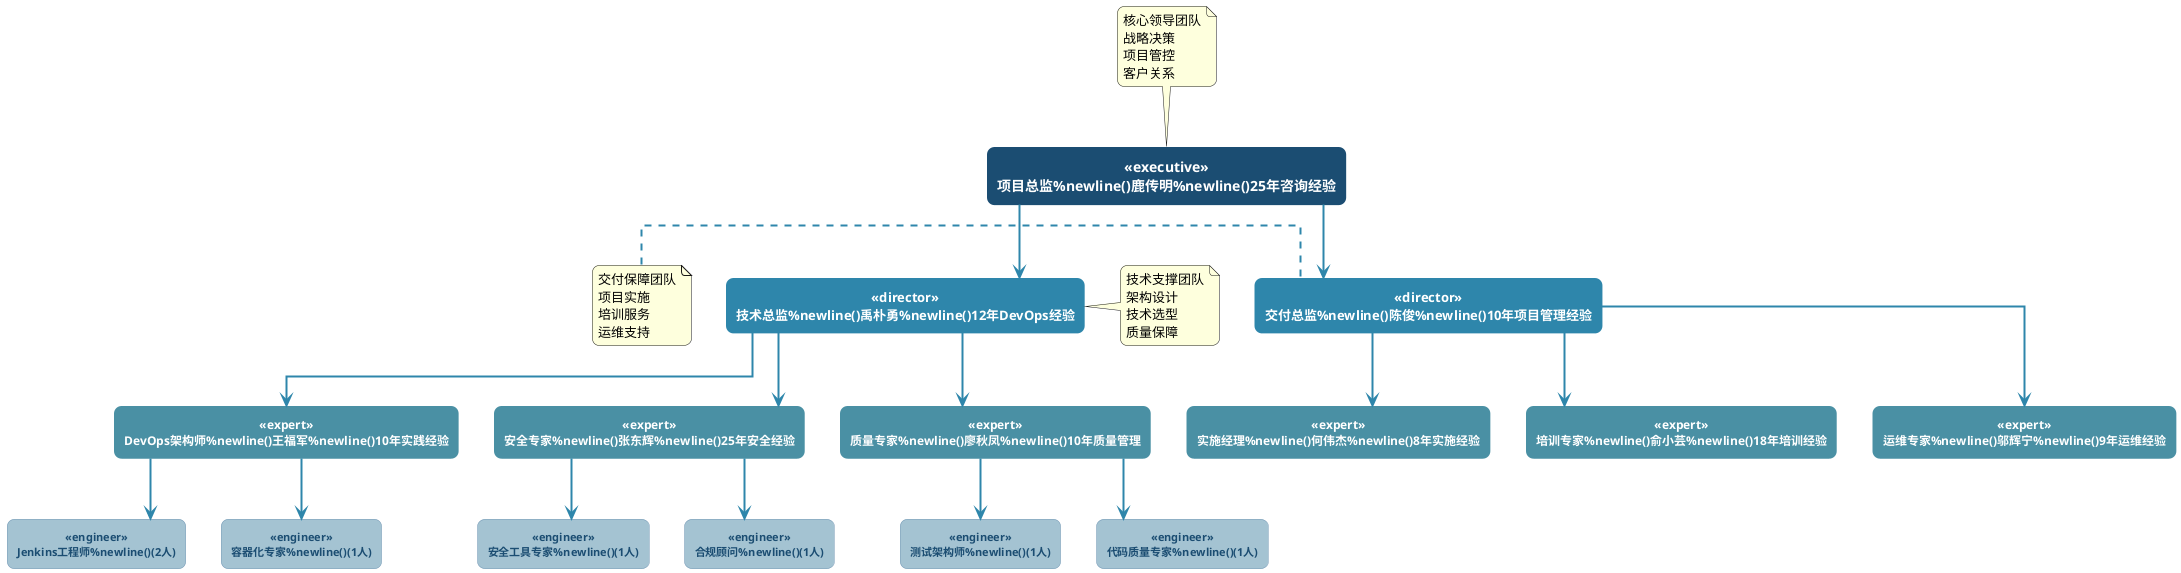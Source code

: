 @startuml team_organization
!define DIRECTION top to bottom direction
skinparam backgroundColor white
skinparam roundcorner 15
skinparam shadowing false
skinparam linetype ortho

skinparam arrow {
    Color #2E86AB
    Thickness 2
}

skinparam rectangle {
    BackgroundColor #E8F4FD
    BorderColor #2E86AB
    FontColor #1B4D72
    FontSize 12
    FontStyle bold
}

skinparam rectangle<<executive>> {
    BackgroundColor #1B4D72
    BorderColor #1B4D72
    FontColor white
    FontSize 14
    FontStyle bold
}

skinparam rectangle<<director>> {
    BackgroundColor #2E86AB
    BorderColor #2E86AB
    FontColor white
    FontSize 13
    FontStyle bold
}

skinparam rectangle<<expert>> {
    BackgroundColor #4A90A4
    BorderColor #4A90A4
    FontColor white
    FontSize 12
}

skinparam rectangle<<engineer>> {
    BackgroundColor #A4C3D2
    BorderColor #7A9CB8
    FontColor #1B4D72
    FontSize 11
}

rectangle "项目总监%newline()鹿传明%newline()25年咨询经验" as PD <<executive>>

rectangle "技术总监%newline()禹朴勇%newline()12年DevOps经验" as TD <<director>>
rectangle "交付总监%newline()陈俊%newline()10年项目管理经验" as DD <<director>>

rectangle "DevOps架构师%newline()王福军%newline()10年实践经验" as DA <<expert>>
rectangle "安全专家%newline()张东辉%newline()25年安全经验" as SE <<expert>>
rectangle "质量专家%newline()廖秋凤%newline()10年质量管理" as QE <<expert>>

rectangle "实施经理%newline()何伟杰%newline()8年实施经验" as IM <<expert>>
rectangle "培训专家%newline()俞小芸%newline()18年培训经验" as TE <<expert>>
rectangle "运维专家%newline()邬辉宁%newline()9年运维经验" as OE <<expert>>

rectangle "Jenkins工程师%newline()(2人)" as JE <<engineer>>
rectangle "容器化专家%newline()(1人)" as CE <<engineer>>
rectangle "安全工具专家%newline()(1人)" as STE <<engineer>>
rectangle "合规顾问%newline()(1人)" as CC <<engineer>>
rectangle "测试架构师%newline()(1人)" as TA <<engineer>>
rectangle "代码质量专家%newline()(1人)" as CQE <<engineer>>

PD -down-> TD
PD -down-> DD

TD -down-> DA
TD -down-> SE  
TD -down-> QE

DD -down-> IM
DD -down-> TE
DD -down-> OE

DA -down-> JE
DA -down-> CE

SE -down-> STE
SE -down-> CC

QE -down-> TA
QE -down-> CQE

' 隐藏线用于布局优化
TD -[hidden]right- DD
DA -[hidden]right- SE
SE -[hidden]right- QE
IM -[hidden]right- TE
TE -[hidden]right- OE

JE -[hidden]right- CE
STE -[hidden]right- CC
TA -[hidden]right- CQE

note top of PD
核心领导团队
战略决策
项目管控
客户关系
end note

note right of TD
技术支撑团队
架构设计
技术选型
质量保障
end note

note left of DD
交付保障团队
项目实施
培训服务
运维支持
end note

@enduml
